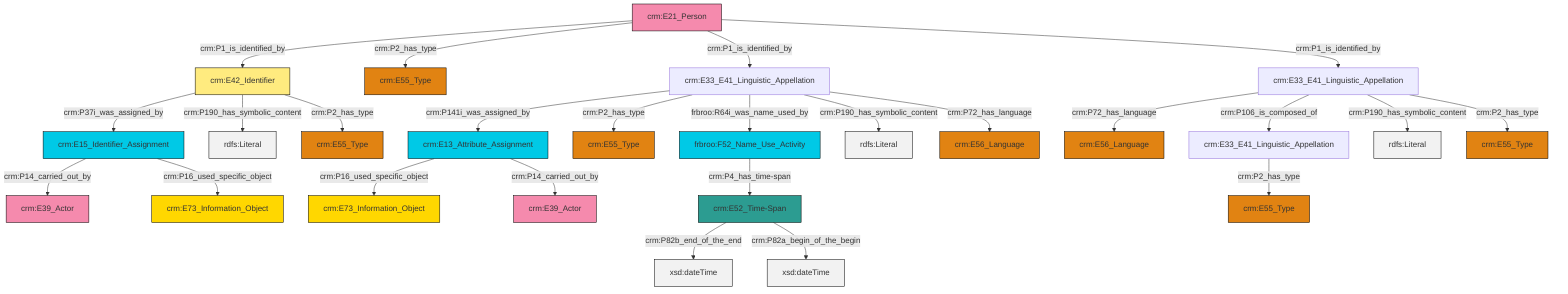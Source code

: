 graph TD
classDef Literal fill:#f2f2f2,stroke:#000000;
classDef CRM_Entity fill:#FFFFFF,stroke:#000000;
classDef Temporal_Entity fill:#00C9E6, stroke:#000000;
classDef Type fill:#E18312, stroke:#000000;
classDef Time-Span fill:#2C9C91, stroke:#000000;
classDef Appellation fill:#FFEB7F, stroke:#000000;
classDef Place fill:#008836, stroke:#000000;
classDef Persistent_Item fill:#B266B2, stroke:#000000;
classDef Conceptual_Object fill:#FFD700, stroke:#000000;
classDef Physical_Thing fill:#D2B48C, stroke:#000000;
classDef Actor fill:#f58aad, stroke:#000000;
classDef PC_Classes fill:#4ce600, stroke:#000000;
classDef Multi fill:#cccccc,stroke:#000000;

0["crm:E13_Attribute_Assignment"]:::Temporal_Entity -->|crm:P16_used_specific_object| 1["crm:E73_Information_Object"]:::Conceptual_Object
2["crm:E33_E41_Linguistic_Appellation"]:::Default -->|crm:P141i_was_assigned_by| 0["crm:E13_Attribute_Assignment"]:::Temporal_Entity
12["crm:E42_Identifier"]:::Appellation -->|crm:P37i_was_assigned_by| 13["crm:E15_Identifier_Assignment"]:::Temporal_Entity
12["crm:E42_Identifier"]:::Appellation -->|crm:P190_has_symbolic_content| 14[rdfs:Literal]:::Literal
22["crm:E21_Person"]:::Actor -->|crm:P1_is_identified_by| 12["crm:E42_Identifier"]:::Appellation
2["crm:E33_E41_Linguistic_Appellation"]:::Default -->|crm:P2_has_type| 23["crm:E55_Type"]:::Type
4["crm:E33_E41_Linguistic_Appellation"]:::Default -->|crm:P72_has_language| 25["crm:E56_Language"]:::Type
28["crm:E52_Time-Span"]:::Time-Span -->|crm:P82b_end_of_the_end| 29[xsd:dateTime]:::Literal
2["crm:E33_E41_Linguistic_Appellation"]:::Default -->|frbroo:R64i_was_name_used_by| 8["frbroo:F52_Name_Use_Activity"]:::Temporal_Entity
4["crm:E33_E41_Linguistic_Appellation"]:::Default -->|crm:P106_is_composed_of| 15["crm:E33_E41_Linguistic_Appellation"]:::Default
2["crm:E33_E41_Linguistic_Appellation"]:::Default -->|crm:P190_has_symbolic_content| 30[rdfs:Literal]:::Literal
4["crm:E33_E41_Linguistic_Appellation"]:::Default -->|crm:P190_has_symbolic_content| 31[rdfs:Literal]:::Literal
22["crm:E21_Person"]:::Actor -->|crm:P2_has_type| 17["crm:E55_Type"]:::Type
0["crm:E13_Attribute_Assignment"]:::Temporal_Entity -->|crm:P14_carried_out_by| 35["crm:E39_Actor"]:::Actor
13["crm:E15_Identifier_Assignment"]:::Temporal_Entity -->|crm:P14_carried_out_by| 36["crm:E39_Actor"]:::Actor
22["crm:E21_Person"]:::Actor -->|crm:P1_is_identified_by| 2["crm:E33_E41_Linguistic_Appellation"]:::Default
22["crm:E21_Person"]:::Actor -->|crm:P1_is_identified_by| 4["crm:E33_E41_Linguistic_Appellation"]:::Default
12["crm:E42_Identifier"]:::Appellation -->|crm:P2_has_type| 6["crm:E55_Type"]:::Type
15["crm:E33_E41_Linguistic_Appellation"]:::Default -->|crm:P2_has_type| 10["crm:E55_Type"]:::Type
8["frbroo:F52_Name_Use_Activity"]:::Temporal_Entity -->|crm:P4_has_time-span| 28["crm:E52_Time-Span"]:::Time-Span
4["crm:E33_E41_Linguistic_Appellation"]:::Default -->|crm:P2_has_type| 19["crm:E55_Type"]:::Type
28["crm:E52_Time-Span"]:::Time-Span -->|crm:P82a_begin_of_the_begin| 43[xsd:dateTime]:::Literal
2["crm:E33_E41_Linguistic_Appellation"]:::Default -->|crm:P72_has_language| 40["crm:E56_Language"]:::Type
13["crm:E15_Identifier_Assignment"]:::Temporal_Entity -->|crm:P16_used_specific_object| 45["crm:E73_Information_Object"]:::Conceptual_Object
